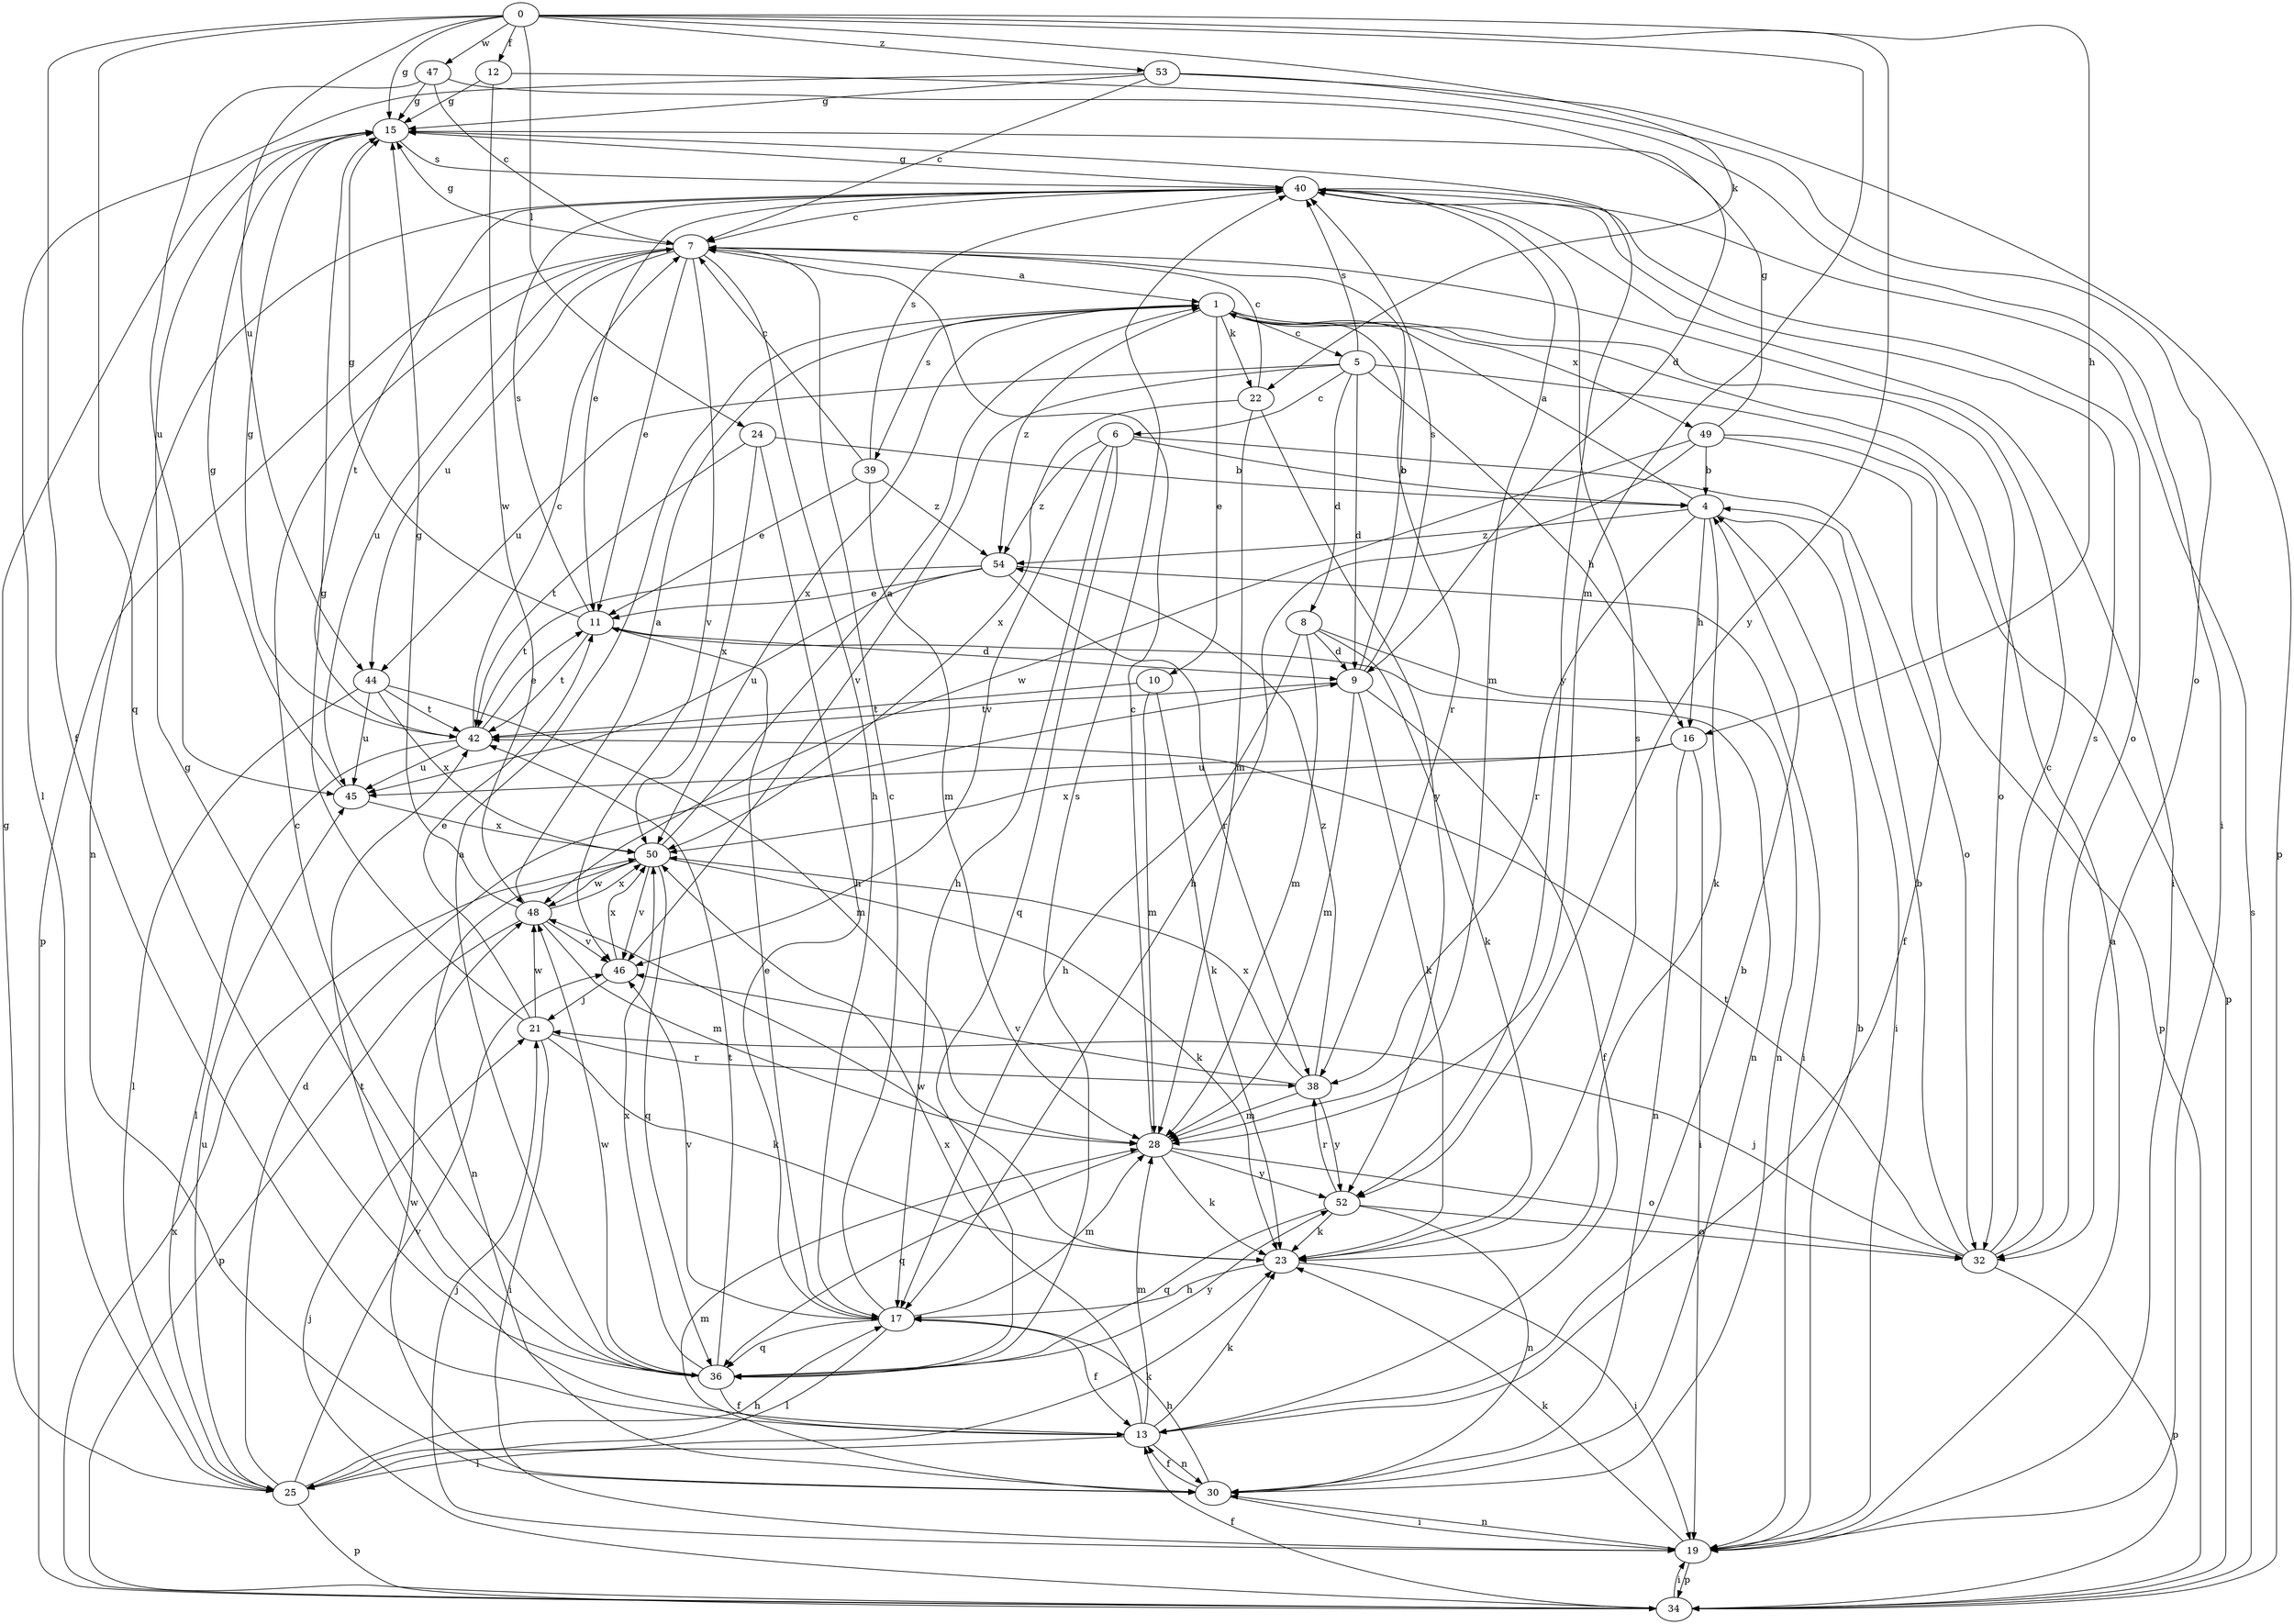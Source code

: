 strict digraph  {
0;
1;
4;
5;
6;
7;
8;
9;
10;
11;
12;
13;
15;
16;
17;
19;
21;
22;
23;
24;
25;
28;
30;
32;
34;
36;
38;
39;
40;
42;
44;
45;
46;
47;
48;
49;
50;
52;
53;
54;
0 -> 12  [label=f];
0 -> 13  [label=f];
0 -> 15  [label=g];
0 -> 16  [label=h];
0 -> 22  [label=k];
0 -> 24  [label=l];
0 -> 28  [label=m];
0 -> 36  [label=q];
0 -> 44  [label=u];
0 -> 47  [label=w];
0 -> 52  [label=y];
0 -> 53  [label=z];
1 -> 5  [label=c];
1 -> 10  [label=e];
1 -> 22  [label=k];
1 -> 32  [label=o];
1 -> 38  [label=r];
1 -> 39  [label=s];
1 -> 49  [label=x];
1 -> 50  [label=x];
1 -> 54  [label=z];
4 -> 1  [label=a];
4 -> 16  [label=h];
4 -> 19  [label=i];
4 -> 23  [label=k];
4 -> 38  [label=r];
4 -> 54  [label=z];
5 -> 6  [label=c];
5 -> 8  [label=d];
5 -> 9  [label=d];
5 -> 16  [label=h];
5 -> 34  [label=p];
5 -> 40  [label=s];
5 -> 44  [label=u];
5 -> 46  [label=v];
6 -> 4  [label=b];
6 -> 17  [label=h];
6 -> 32  [label=o];
6 -> 36  [label=q];
6 -> 46  [label=v];
6 -> 54  [label=z];
7 -> 1  [label=a];
7 -> 11  [label=e];
7 -> 15  [label=g];
7 -> 17  [label=h];
7 -> 34  [label=p];
7 -> 44  [label=u];
7 -> 45  [label=u];
7 -> 46  [label=v];
8 -> 9  [label=d];
8 -> 17  [label=h];
8 -> 23  [label=k];
8 -> 28  [label=m];
8 -> 30  [label=n];
9 -> 7  [label=c];
9 -> 13  [label=f];
9 -> 23  [label=k];
9 -> 28  [label=m];
9 -> 40  [label=s];
9 -> 42  [label=t];
10 -> 23  [label=k];
10 -> 28  [label=m];
10 -> 42  [label=t];
11 -> 9  [label=d];
11 -> 15  [label=g];
11 -> 30  [label=n];
11 -> 40  [label=s];
11 -> 42  [label=t];
12 -> 15  [label=g];
12 -> 19  [label=i];
12 -> 48  [label=w];
13 -> 4  [label=b];
13 -> 23  [label=k];
13 -> 25  [label=l];
13 -> 28  [label=m];
13 -> 30  [label=n];
13 -> 42  [label=t];
13 -> 50  [label=x];
15 -> 40  [label=s];
15 -> 52  [label=y];
16 -> 19  [label=i];
16 -> 30  [label=n];
16 -> 45  [label=u];
16 -> 50  [label=x];
17 -> 7  [label=c];
17 -> 11  [label=e];
17 -> 13  [label=f];
17 -> 25  [label=l];
17 -> 28  [label=m];
17 -> 36  [label=q];
17 -> 46  [label=v];
19 -> 1  [label=a];
19 -> 4  [label=b];
19 -> 21  [label=j];
19 -> 23  [label=k];
19 -> 30  [label=n];
19 -> 34  [label=p];
21 -> 11  [label=e];
21 -> 15  [label=g];
21 -> 19  [label=i];
21 -> 23  [label=k];
21 -> 38  [label=r];
21 -> 48  [label=w];
22 -> 7  [label=c];
22 -> 28  [label=m];
22 -> 50  [label=x];
22 -> 52  [label=y];
23 -> 17  [label=h];
23 -> 19  [label=i];
23 -> 40  [label=s];
23 -> 48  [label=w];
24 -> 4  [label=b];
24 -> 17  [label=h];
24 -> 42  [label=t];
24 -> 50  [label=x];
25 -> 9  [label=d];
25 -> 15  [label=g];
25 -> 17  [label=h];
25 -> 23  [label=k];
25 -> 34  [label=p];
25 -> 45  [label=u];
25 -> 46  [label=v];
28 -> 7  [label=c];
28 -> 23  [label=k];
28 -> 32  [label=o];
28 -> 36  [label=q];
28 -> 52  [label=y];
30 -> 13  [label=f];
30 -> 17  [label=h];
30 -> 19  [label=i];
30 -> 28  [label=m];
30 -> 48  [label=w];
32 -> 4  [label=b];
32 -> 7  [label=c];
32 -> 21  [label=j];
32 -> 34  [label=p];
32 -> 40  [label=s];
32 -> 42  [label=t];
34 -> 13  [label=f];
34 -> 19  [label=i];
34 -> 21  [label=j];
34 -> 40  [label=s];
34 -> 50  [label=x];
36 -> 1  [label=a];
36 -> 7  [label=c];
36 -> 13  [label=f];
36 -> 15  [label=g];
36 -> 40  [label=s];
36 -> 42  [label=t];
36 -> 48  [label=w];
36 -> 50  [label=x];
36 -> 52  [label=y];
38 -> 28  [label=m];
38 -> 46  [label=v];
38 -> 50  [label=x];
38 -> 52  [label=y];
38 -> 54  [label=z];
39 -> 7  [label=c];
39 -> 11  [label=e];
39 -> 28  [label=m];
39 -> 40  [label=s];
39 -> 54  [label=z];
40 -> 7  [label=c];
40 -> 11  [label=e];
40 -> 15  [label=g];
40 -> 19  [label=i];
40 -> 28  [label=m];
40 -> 30  [label=n];
40 -> 32  [label=o];
40 -> 42  [label=t];
42 -> 7  [label=c];
42 -> 11  [label=e];
42 -> 15  [label=g];
42 -> 25  [label=l];
42 -> 45  [label=u];
44 -> 25  [label=l];
44 -> 28  [label=m];
44 -> 42  [label=t];
44 -> 45  [label=u];
44 -> 50  [label=x];
45 -> 15  [label=g];
45 -> 50  [label=x];
46 -> 21  [label=j];
46 -> 50  [label=x];
47 -> 7  [label=c];
47 -> 9  [label=d];
47 -> 15  [label=g];
47 -> 45  [label=u];
48 -> 1  [label=a];
48 -> 15  [label=g];
48 -> 28  [label=m];
48 -> 34  [label=p];
48 -> 46  [label=v];
48 -> 50  [label=x];
49 -> 4  [label=b];
49 -> 13  [label=f];
49 -> 15  [label=g];
49 -> 17  [label=h];
49 -> 34  [label=p];
49 -> 48  [label=w];
50 -> 1  [label=a];
50 -> 23  [label=k];
50 -> 30  [label=n];
50 -> 36  [label=q];
50 -> 46  [label=v];
50 -> 48  [label=w];
52 -> 23  [label=k];
52 -> 30  [label=n];
52 -> 32  [label=o];
52 -> 36  [label=q];
52 -> 38  [label=r];
53 -> 7  [label=c];
53 -> 15  [label=g];
53 -> 25  [label=l];
53 -> 32  [label=o];
53 -> 34  [label=p];
54 -> 11  [label=e];
54 -> 19  [label=i];
54 -> 38  [label=r];
54 -> 42  [label=t];
54 -> 45  [label=u];
}
